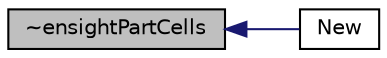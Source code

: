 digraph "~ensightPartCells"
{
  bgcolor="transparent";
  edge [fontname="Helvetica",fontsize="10",labelfontname="Helvetica",labelfontsize="10"];
  node [fontname="Helvetica",fontsize="10",shape=record];
  rankdir="LR";
  Node378 [label="~ensightPartCells",height=0.2,width=0.4,color="black", fillcolor="grey75", style="filled", fontcolor="black"];
  Node378 -> Node379 [dir="back",color="midnightblue",fontsize="10",style="solid",fontname="Helvetica"];
  Node379 [label="New",height=0.2,width=0.4,color="black",URL="$a22053.html#a8b6e4a82a2008cba506a44ff28065e3d",tooltip="Reconstruct part characteristics on freestore from Istream. "];
}
